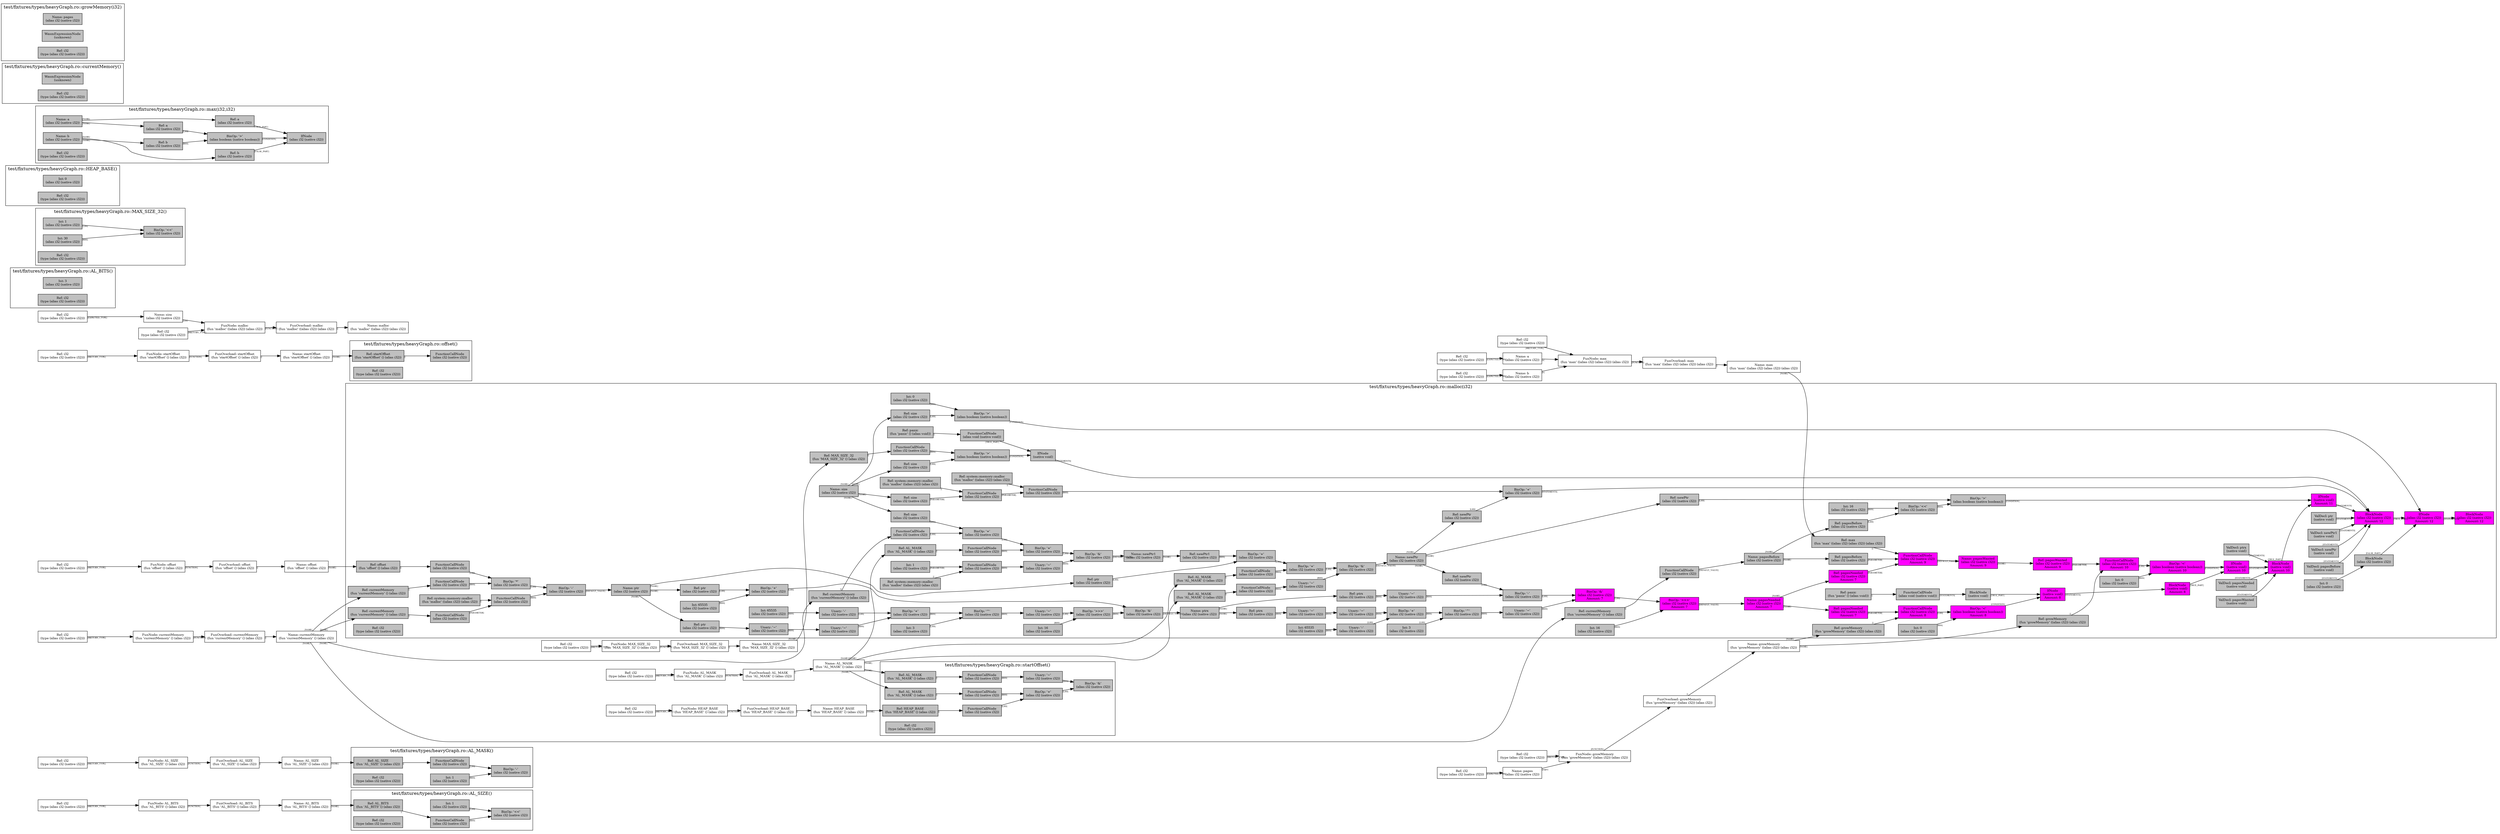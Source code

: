digraph Document {
  node [shape=box,fontsize=10]; rankdir=LR;
  1 [label="FunOverload: AL_BITS\n(fun 'AL_BITS' () (alias i32))", fillcolor=grey];
  2 [label="FunNode: AL_BITS\n(fun 'AL_BITS' () (alias i32))", fillcolor=grey];
  3 [label="Ref: i32\n(type (alias i32 (native i32)))", fillcolor=grey];
  4 [label="Name: AL_BITS\n(fun 'AL_BITS' () (alias i32))", fillcolor=grey];
  5 [label="FunOverload: AL_SIZE\n(fun 'AL_SIZE' () (alias i32))", fillcolor=grey];
  6 [label="FunNode: AL_SIZE\n(fun 'AL_SIZE' () (alias i32))", fillcolor=grey];
  7 [label="Ref: i32\n(type (alias i32 (native i32)))", fillcolor=grey];
  8 [label="Name: AL_SIZE\n(fun 'AL_SIZE' () (alias i32))", fillcolor=grey];
  9 [label="FunOverload: AL_MASK\n(fun 'AL_MASK' () (alias i32))", fillcolor=grey];
  10 [label="FunNode: AL_MASK\n(fun 'AL_MASK' () (alias i32))", fillcolor=grey];
  11 [label="Ref: i32\n(type (alias i32 (native i32)))", fillcolor=grey];
  12 [label="Name: AL_MASK\n(fun 'AL_MASK' () (alias i32))", fillcolor=grey];
  13 [label="FunOverload: MAX_SIZE_32\n(fun 'MAX_SIZE_32' () (alias i32))", fillcolor=grey];
  14 [label="FunNode: MAX_SIZE_32\n(fun 'MAX_SIZE_32' () (alias i32))", fillcolor=grey];
  15 [label="Ref: i32\n(type (alias i32 (native i32)))", fillcolor=grey];
  16 [label="Name: MAX_SIZE_32\n(fun 'MAX_SIZE_32' () (alias i32))", fillcolor=grey];
  17 [label="FunOverload: HEAP_BASE\n(fun 'HEAP_BASE' () (alias i32))", fillcolor=grey];
  18 [label="FunNode: HEAP_BASE\n(fun 'HEAP_BASE' () (alias i32))", fillcolor=grey];
  19 [label="Ref: i32\n(type (alias i32 (native i32)))", fillcolor=grey];
  20 [label="Name: HEAP_BASE\n(fun 'HEAP_BASE' () (alias i32))", fillcolor=grey];
  21 [label="FunOverload: startOffset\n(fun 'startOffset' () (alias i32))", fillcolor=grey];
  22 [label="FunNode: startOffset\n(fun 'startOffset' () (alias i32))", fillcolor=grey];
  23 [label="Ref: i32\n(type (alias i32 (native i32)))", fillcolor=grey];
  24 [label="Name: startOffset\n(fun 'startOffset' () (alias i32))", fillcolor=grey];
  25 [label="FunOverload: offset\n(fun 'offset' () (alias i32))", fillcolor=grey];
  26 [label="FunNode: offset\n(fun 'offset' () (alias i32))", fillcolor=grey];
  27 [label="Ref: i32\n(type (alias i32 (native i32)))", fillcolor=grey];
  28 [label="Name: offset\n(fun 'offset' () (alias i32))", fillcolor=grey];
  29 [label="FunOverload: max\n(fun 'max' ((alias i32) (alias i32)) (alias i32))", fillcolor=grey];
  30 [label="FunNode: max\n(fun 'max' ((alias i32) (alias i32)) (alias i32))", fillcolor=grey];
  31 [label="Ref: i32\n(type (alias i32 (native i32)))", fillcolor=grey];
  32 [label="Name: a\n(alias i32 (native i32))", fillcolor=grey];
  33 [label="Ref: i32\n(type (alias i32 (native i32)))", fillcolor=grey];
  34 [label="Name: b\n(alias i32 (native i32))", fillcolor=grey];
  35 [label="Ref: i32\n(type (alias i32 (native i32)))", fillcolor=grey];
  36 [label="Name: max\n(fun 'max' ((alias i32) (alias i32)) (alias i32))", fillcolor=grey];
  37 [label="FunOverload: currentMemory\n(fun 'currentMemory' () (alias i32))", fillcolor=grey];
  38 [label="FunNode: currentMemory\n(fun 'currentMemory' () (alias i32))", fillcolor=grey];
  39 [label="Ref: i32\n(type (alias i32 (native i32)))", fillcolor=grey];
  40 [label="Name: currentMemory\n(fun 'currentMemory' () (alias i32))", fillcolor=grey];
  41 [label="FunOverload: growMemory\n(fun 'growMemory' ((alias i32)) (alias i32))", fillcolor=grey];
  42 [label="FunNode: growMemory\n(fun 'growMemory' ((alias i32)) (alias i32))", fillcolor=grey];
  43 [label="Ref: i32\n(type (alias i32 (native i32)))", fillcolor=grey];
  44 [label="Name: pages\n(alias i32 (native i32))", fillcolor=grey];
  45 [label="Ref: i32\n(type (alias i32 (native i32)))", fillcolor=grey];
  46 [label="Name: growMemory\n(fun 'growMemory' ((alias i32)) (alias i32))", fillcolor=grey];
  47 [label="FunOverload: malloc\n(fun 'malloc' ((alias i32)) (alias i32))", fillcolor=grey];
  48 [label="FunNode: malloc\n(fun 'malloc' ((alias i32)) (alias i32))", fillcolor=grey];
  49 [label="Ref: i32\n(type (alias i32 (native i32)))", fillcolor=grey];
  50 [label="Name: size\n(alias i32 (native i32))", fillcolor=grey];
  51 [label="Ref: i32\n(type (alias i32 (native i32)))", fillcolor=grey];
  52 [label="Name: malloc\n(fun 'malloc' ((alias i32)) (alias i32))", fillcolor=grey];
  subgraph cluster0 { rankdir=TB;
    node [style=filled, fillcolor=grey];
    53 [label="Int: 3\n(alias i32 (native i32))", fillcolor=grey];
    54 [label="Ref: i32\n(type (alias i32 (native i32)))", fillcolor=grey];
  label="test/fixtures/types/heavyGraph.ro::AL_BITS()";
}
  subgraph cluster1 { rankdir=TB;
    node [style=filled, fillcolor=grey];
    55 [label="BinOp: '<<'\n(alias i32 (native i32))", fillcolor=grey];
    56 [label="Int: 1\n(alias i32 (native i32))", fillcolor=grey];
    57 [label="FunctionCallNode\n(alias i32 (native i32))", fillcolor=grey];
    58 [label="Ref: AL_BITS\n(fun 'AL_BITS' () (alias i32))", fillcolor=grey];
    59 [label="Ref: i32\n(type (alias i32 (native i32)))", fillcolor=grey];
    56 -> 55[taillabel="[LHS]" fontname="times" fontsize = 7 color="black" ];
    57 -> 55[taillabel="[RHS]" fontname="times" fontsize = 7 color="black" ];
    58 -> 57[taillabel="[]" fontname="times" fontsize = 7 color="black" ];
  label="test/fixtures/types/heavyGraph.ro::AL_SIZE()";
}
  subgraph cluster2 { rankdir=TB;
    node [style=filled, fillcolor=grey];
    60 [label="BinOp: '-'\n(alias i32 (native i32))", fillcolor=grey];
    61 [label="FunctionCallNode\n(alias i32 (native i32))", fillcolor=grey];
    62 [label="Ref: AL_SIZE\n(fun 'AL_SIZE' () (alias i32))", fillcolor=grey];
    63 [label="Int: 1\n(alias i32 (native i32))", fillcolor=grey];
    64 [label="Ref: i32\n(type (alias i32 (native i32)))", fillcolor=grey];
    61 -> 60[taillabel="[LHS]" fontname="times" fontsize = 7 color="black" ];
    62 -> 61[taillabel="[]" fontname="times" fontsize = 7 color="black" ];
    63 -> 60[taillabel="[RHS]" fontname="times" fontsize = 7 color="black" ];
  label="test/fixtures/types/heavyGraph.ro::AL_MASK()";
}
  subgraph cluster3 { rankdir=TB;
    node [style=filled, fillcolor=grey];
    65 [label="BinOp: '<<'\n(alias i32 (native i32))", fillcolor=grey];
    66 [label="Int: 1\n(alias i32 (native i32))", fillcolor=grey];
    67 [label="Int: 30\n(alias i32 (native i32))", fillcolor=grey];
    68 [label="Ref: i32\n(type (alias i32 (native i32)))", fillcolor=grey];
    66 -> 65[taillabel="[LHS]" fontname="times" fontsize = 7 color="black" ];
    67 -> 65[taillabel="[RHS]" fontname="times" fontsize = 7 color="black" ];
  label="test/fixtures/types/heavyGraph.ro::MAX_SIZE_32()";
}
  subgraph cluster4 { rankdir=TB;
    node [style=filled, fillcolor=grey];
    69 [label="Int: 0\n(alias i32 (native i32))", fillcolor=grey];
    70 [label="Ref: i32\n(type (alias i32 (native i32)))", fillcolor=grey];
  label="test/fixtures/types/heavyGraph.ro::HEAP_BASE()";
}
  subgraph cluster5 { rankdir=TB;
    node [style=filled, fillcolor=grey];
    71 [label="BinOp: '&'\n(alias i32 (native i32))", fillcolor=grey];
    72 [label="BinOp: '+'\n(alias i32 (native i32))", fillcolor=grey];
    73 [label="FunctionCallNode\n(alias i32 (native i32))", fillcolor=grey];
    74 [label="Ref: HEAP_BASE\n(fun 'HEAP_BASE' () (alias i32))", fillcolor=grey];
    75 [label="FunctionCallNode\n(alias i32 (native i32))", fillcolor=grey];
    76 [label="Ref: AL_MASK\n(fun 'AL_MASK' () (alias i32))", fillcolor=grey];
    77 [label="Unary: '~'\n(alias i32 (native i32))", fillcolor=grey];
    78 [label="FunctionCallNode\n(alias i32 (native i32))", fillcolor=grey];
    79 [label="Ref: AL_MASK\n(fun 'AL_MASK' () (alias i32))", fillcolor=grey];
    80 [label="Ref: i32\n(type (alias i32 (native i32)))", fillcolor=grey];
    72 -> 71[taillabel="[LHS]" fontname="times" fontsize = 7 color="black" ];
    73 -> 72[taillabel="[LHS]" fontname="times" fontsize = 7 color="black" ];
    74 -> 73[taillabel="[]" fontname="times" fontsize = 7 color="black" ];
    75 -> 72[taillabel="[RHS]" fontname="times" fontsize = 7 color="black" ];
    76 -> 75[taillabel="[]" fontname="times" fontsize = 7 color="black" ];
    77 -> 71[taillabel="[RHS]" fontname="times" fontsize = 7 color="black" ];
    78 -> 77[taillabel="[RHS]" fontname="times" fontsize = 7 color="black" ];
    79 -> 78[taillabel="[]" fontname="times" fontsize = 7 color="black" ];
  label="test/fixtures/types/heavyGraph.ro::startOffset()";
}
  subgraph cluster6 { rankdir=TB;
    node [style=filled, fillcolor=grey];
    81 [label="FunctionCallNode\n(alias i32 (native i32))", fillcolor=grey];
    82 [label="Ref: startOffset\n(fun 'startOffset' () (alias i32))", fillcolor=grey];
    83 [label="Ref: i32\n(type (alias i32 (native i32)))", fillcolor=grey];
    82 -> 81[taillabel="[]" fontname="times" fontsize = 7 color="black" ];
  label="test/fixtures/types/heavyGraph.ro::offset()";
}
  subgraph cluster7 { rankdir=TB;
    node [style=filled, fillcolor=grey];
    84 [label="Name: a\n(alias i32 (native i32))", fillcolor=grey];
    85 [label="Name: b\n(alias i32 (native i32))", fillcolor=grey];
    86 [label="IfNode\n(alias i32 (native i32))", fillcolor=grey];
    87 [label="Ref: a\n(alias i32 (native i32))", fillcolor=grey];
    88 [label="BinOp: '>'\n(alias boolean (native boolean))", fillcolor=grey];
    89 [label="Ref: a\n(alias i32 (native i32))", fillcolor=grey];
    90 [label="Ref: b\n(alias i32 (native i32))", fillcolor=grey];
    91 [label="Ref: b\n(alias i32 (native i32))", fillcolor=grey];
    92 [label="Ref: i32\n(type (alias i32 (native i32)))", fillcolor=grey];
    84 -> 87[taillabel="[NAME]" fontname="times" fontsize = 7 color="black" ];
    84 -> 89[taillabel="[NAME]" fontname="times" fontsize = 7 color="black" ];
    85 -> 90[taillabel="[NAME]" fontname="times" fontsize = 7 color="black" ];
    85 -> 91[taillabel="[NAME]" fontname="times" fontsize = 7 color="black" ];
    87 -> 86[taillabel="[TRUE_PART]" fontname="times" fontsize = 7 color="black" ];
    88 -> 86[taillabel="[CONDITION]" fontname="times" fontsize = 7 color="black" ];
    89 -> 88[taillabel="[LHS]" fontname="times" fontsize = 7 color="black" ];
    90 -> 88[taillabel="[RHS]" fontname="times" fontsize = 7 color="black" ];
    91 -> 86[taillabel="[FALSE_PART]" fontname="times" fontsize = 7 color="black" ];
  label="test/fixtures/types/heavyGraph.ro::max(i32,i32)";
}
  subgraph cluster8 { rankdir=TB;
    node [style=filled, fillcolor=grey];
    93 [label="WasmExpressionNode\n(unknown)", fillcolor=grey];
    94 [label="Ref: i32\n(type (alias i32 (native i32)))", fillcolor=grey];
  label="test/fixtures/types/heavyGraph.ro::currentMemory()";
}
  subgraph cluster9 { rankdir=TB;
    node [style=filled, fillcolor=grey];
    95 [label="Name: pages\n(alias i32 (native i32))", fillcolor=grey];
    96 [label="WasmExpressionNode\n(unknown)", fillcolor=grey];
    97 [label="Ref: i32\n(type (alias i32 (native i32)))", fillcolor=grey];
  label="test/fixtures/types/heavyGraph.ro::growMemory(i32)";
}
  subgraph cluster10 { rankdir=TB;
    node [style=filled, fillcolor=grey];
    98 [label="Name: size\n(alias i32 (native i32))", fillcolor=grey];
    99 [label="BlockNode\n(alias i32 (native i32))
Amount: 12", fillcolor=magenta];
    100 [label="IfNode\n(alias i32 (native i32))
Amount: 12", fillcolor=magenta];
    101 [label="BlockNode\n(alias i32 (native i32))
Amount: 12", fillcolor=magenta];
    102 [label="IfNode\n(native void)", fillcolor=grey];
    103 [label="FunctionCallNode\n(alias void (native void))", fillcolor=grey];
    104 [label="Ref: panic\n(fun 'panic' () (alias void))", fillcolor=grey];
    105 [label="BinOp: '>'\n(alias boolean (native boolean))", fillcolor=grey];
    106 [label="Ref: size\n(alias i32 (native i32))", fillcolor=grey];
    107 [label="FunctionCallNode\n(alias i32 (native i32))", fillcolor=grey];
    108 [label="Ref: MAX_SIZE_32\n(fun 'MAX_SIZE_32' () (alias i32))", fillcolor=grey];
    109 [label="ValDecl: ptr\n(native void)", fillcolor=grey];
    110 [label="Name: ptr\n(alias i32 (native i32))", fillcolor=grey];
    111 [label="BinOp: '-'\n(alias i32 (native i32))", fillcolor=grey];
    112 [label="BinOp: '*'\n(alias i32 (native i32))", fillcolor=grey];
    113 [label="FunctionCallNode\n(alias i32 (native i32))", fillcolor=grey];
    114 [label="Ref: offset\n(fun 'offset' () (alias i32))", fillcolor=grey];
    115 [label="FunctionCallNode\n(alias i32 (native i32))", fillcolor=grey];
    116 [label="Ref: currentMemory\n(fun 'currentMemory' () (alias i32))", fillcolor=grey];
    117 [label="FunctionCallNode\n(alias i32 (native i32))", fillcolor=grey];
    118 [label="Ref: system::memory::malloc\n(fun 'malloc' ((alias i32)) (alias i32))", fillcolor=grey];
    119 [label="FunctionCallNode\n(alias i32 (native i32))", fillcolor=grey];
    120 [label="Ref: currentMemory\n(fun 'currentMemory' () (alias i32))", fillcolor=grey];
    121 [label="ValDecl: newPtr1\n(native void)", fillcolor=grey];
    122 [label="Name: newPtr1\n(alias i32 (native i32))", fillcolor=grey];
    123 [label="BinOp: '&'\n(alias i32 (native i32))", fillcolor=grey];
    124 [label="BinOp: '+'\n(alias i32 (native i32))", fillcolor=grey];
    125 [label="BinOp: '+'\n(alias i32 (native i32))", fillcolor=grey];
    126 [label="FunctionCallNode\n(alias i32 (native i32))", fillcolor=grey];
    127 [label="Ref: currentMemory\n(fun 'currentMemory' () (alias i32))", fillcolor=grey];
    128 [label="Ref: size\n(alias i32 (native i32))", fillcolor=grey];
    129 [label="FunctionCallNode\n(alias i32 (native i32))", fillcolor=grey];
    130 [label="Ref: AL_MASK\n(fun 'AL_MASK' () (alias i32))", fillcolor=grey];
    131 [label="Unary: '~'\n(alias i32 (native i32))", fillcolor=grey];
    132 [label="FunctionCallNode\n(alias i32 (native i32))", fillcolor=grey];
    133 [label="Ref: system::memory::malloc\n(fun 'malloc' ((alias i32)) (alias i32))", fillcolor=grey];
    134 [label="Int: 1\n(alias i32 (native i32))", fillcolor=grey];
    135 [label="ValDecl: newPtr\n(native void)", fillcolor=grey];
    136 [label="Name: newPtr\n(alias i32 (native i32))", fillcolor=grey];
    137 [label="BinOp: '&'\n(alias i32 (native i32))", fillcolor=grey];
    138 [label="BinOp: '+'\n(alias i32 (native i32))", fillcolor=grey];
    139 [label="BinOp: '+'\n(alias i32 (native i32))", fillcolor=grey];
    140 [label="Ref: ptr\n(alias i32 (native i32))", fillcolor=grey];
    141 [label="Ref: newPtr1\n(alias i32 (native i32))", fillcolor=grey];
    142 [label="FunctionCallNode\n(alias i32 (native i32))", fillcolor=grey];
    143 [label="Ref: AL_MASK\n(fun 'AL_MASK' () (alias i32))", fillcolor=grey];
    144 [label="Unary: '~'\n(alias i32 (native i32))", fillcolor=grey];
    145 [label="FunctionCallNode\n(alias i32 (native i32))", fillcolor=grey];
    146 [label="Ref: AL_MASK\n(fun 'AL_MASK' () (alias i32))", fillcolor=grey];
    147 [label="ValDecl: pagesBefore\n(native void)", fillcolor=grey];
    148 [label="Name: pagesBefore\n(alias i32 (native i32))", fillcolor=grey];
    149 [label="FunctionCallNode\n(alias i32 (native i32))", fillcolor=grey];
    150 [label="Ref: currentMemory\n(fun 'currentMemory' () (alias i32))", fillcolor=grey];
    151 [label="IfNode\n(native void)
Amount: 11", fillcolor=magenta];
    152 [label="BlockNode\n(native void)
Amount: 10", fillcolor=magenta];
    153 [label="ValDecl: ptrx\n(native void)", fillcolor=grey];
    154 [label="Name: ptrx\n(alias i32 (native i32))", fillcolor=grey];
    155 [label="BinOp: '&'\n(alias i32 (native i32))", fillcolor=grey];
    156 [label="BinOp: '+'\n(alias i32 (native i32))", fillcolor=grey];
    157 [label="Ref: ptr\n(alias i32 (native i32))", fillcolor=grey];
    158 [label="Int: 65535\n(alias i32 (native i32))", fillcolor=grey];
    159 [label="BinOp: '>>>'\n(alias i32 (native i32))", fillcolor=grey];
    160 [label="Unary: '~'\n(alias i32 (native i32))", fillcolor=grey];
    161 [label="BinOp: '^'\n(alias i32 (native i32))", fillcolor=grey];
    162 [label="Int: 3\n(alias i32 (native i32))", fillcolor=grey];
    163 [label="BinOp: '+'\n(alias i32 (native i32))", fillcolor=grey];
    164 [label="Unary: '-'\n(alias i32 (native i32))", fillcolor=grey];
    165 [label="Int: 65535\n(alias i32 (native i32))", fillcolor=grey];
    166 [label="Unary: '~'\n(alias i32 (native i32))", fillcolor=grey];
    167 [label="Unary: '~'\n(alias i32 (native i32))", fillcolor=grey];
    168 [label="Ref: ptr\n(alias i32 (native i32))", fillcolor=grey];
    169 [label="Int: 16\n(alias i32 (native i32))", fillcolor=grey];
    170 [label="ValDecl: pagesNeeded\n(native void)", fillcolor=grey];
    171 [label="Name: pagesNeeded\n(alias i32 (native i32))
Amount: 7", fillcolor=magenta];
    172 [label="BinOp: '>>>'\n(alias i32 (native i32))
Amount: 7", fillcolor=magenta];
    173 [label="BinOp: '&'\n(alias i32 (native i32))
Amount: 7", fillcolor=magenta];
    174 [label="BinOp: '-'\n(alias i32 (native i32))", fillcolor=grey];
    175 [label="Ref: newPtr\n(alias i32 (native i32))", fillcolor=grey];
    176 [label="Unary: '~'\n(alias i32 (native i32))", fillcolor=grey];
    177 [label="Ref: ptrx\n(alias i32 (native i32))", fillcolor=grey];
    178 [label="Unary: '~'\n(alias i32 (native i32))", fillcolor=grey];
    179 [label="BinOp: '^'\n(alias i32 (native i32))", fillcolor=grey];
    180 [label="Int: 3\n(alias i32 (native i32))", fillcolor=grey];
    181 [label="BinOp: '+'\n(alias i32 (native i32))", fillcolor=grey];
    182 [label="Unary: '-'\n(alias i32 (native i32))", fillcolor=grey];
    183 [label="Int: 65535\n(alias i32 (native i32))", fillcolor=grey];
    184 [label="Unary: '~'\n(alias i32 (native i32))", fillcolor=grey];
    185 [label="Unary: '~'\n(alias i32 (native i32))", fillcolor=grey];
    186 [label="Ref: ptrx\n(alias i32 (native i32))", fillcolor=grey];
    187 [label="Int: 16\n(alias i32 (native i32))", fillcolor=grey];
    188 [label="ValDecl: pagesWanted\n(native void)", fillcolor=grey];
    189 [label="Name: pagesWanted\n(alias i32 (native i32))
Amount: 9", fillcolor=magenta];
    190 [label="FunctionCallNode\n(alias i32 (native i32))
Amount: 9", fillcolor=magenta];
    191 [label="Ref: max\n(fun 'max' ((alias i32) (alias i32)) (alias i32))", fillcolor=grey];
    192 [label="Ref: pagesBefore\n(alias i32 (native i32))", fillcolor=grey];
    193 [label="Ref: pagesNeeded\n(alias i32 (native i32))
Amount: 7", fillcolor=magenta];
    194 [label="IfNode\n(native void)
Amount: 10", fillcolor=magenta];
    195 [label="BlockNode\n(native void)
Amount: 8", fillcolor=magenta];
    196 [label="IfNode\n(native void)
Amount: 8", fillcolor=magenta];
    197 [label="BlockNode\n(native void)", fillcolor=grey];
    198 [label="FunctionCallNode\n(alias void (native void))", fillcolor=grey];
    199 [label="Ref: panic\n(fun 'panic' () (alias void))", fillcolor=grey];
    200 [label="BinOp: '<'\n(alias boolean (native boolean))
Amount: 8", fillcolor=magenta];
    201 [label="FunctionCallNode\n(alias i32 (native i32))
Amount: 8", fillcolor=magenta];
    202 [label="Ref: growMemory\n(fun 'growMemory' ((alias i32)) (alias i32))", fillcolor=grey];
    203 [label="Ref: pagesNeeded\n(alias i32 (native i32))
Amount: 7", fillcolor=magenta];
    204 [label="Int: 0\n(alias i32 (native i32))", fillcolor=grey];
    205 [label="BinOp: '<'\n(alias boolean (native boolean))
Amount: 10", fillcolor=magenta];
    206 [label="FunctionCallNode\n(alias i32 (native i32))
Amount: 10", fillcolor=magenta];
    207 [label="Ref: growMemory\n(fun 'growMemory' ((alias i32)) (alias i32))", fillcolor=grey];
    208 [label="Ref: pagesWanted\n(alias i32 (native i32))
Amount: 9", fillcolor=magenta];
    209 [label="Int: 0\n(alias i32 (native i32))", fillcolor=grey];
    210 [label="BinOp: '>'\n(alias boolean (native boolean))", fillcolor=grey];
    211 [label="Ref: newPtr\n(alias i32 (native i32))", fillcolor=grey];
    212 [label="BinOp: '<<'\n(alias i32 (native i32))", fillcolor=grey];
    213 [label="Ref: pagesBefore\n(alias i32 (native i32))", fillcolor=grey];
    214 [label="Int: 16\n(alias i32 (native i32))", fillcolor=grey];
    215 [label="BinOp: '+'\n(alias i32 (native i32))", fillcolor=grey];
    216 [label="Ref: newPtr\n(alias i32 (native i32))", fillcolor=grey];
    217 [label="FunctionCallNode\n(alias i32 (native i32))", fillcolor=grey];
    218 [label="Ref: system::memory::malloc\n(fun 'malloc' ((alias i32)) (alias i32))", fillcolor=grey];
    219 [label="FunctionCallNode\n(alias i32 (native i32))", fillcolor=grey];
    220 [label="Ref: system::memory::malloc\n(fun 'malloc' ((alias i32)) (alias i32))", fillcolor=grey];
    221 [label="Ref: size\n(alias i32 (native i32))", fillcolor=grey];
    222 [label="BinOp: '>'\n(alias boolean (native boolean))", fillcolor=grey];
    223 [label="Ref: size\n(alias i32 (native i32))", fillcolor=grey];
    224 [label="Int: 0\n(alias i32 (native i32))", fillcolor=grey];
    225 [label="BlockNode\n(alias i32 (native i32))", fillcolor=grey];
    226 [label="Int: 0\n(alias i32 (native i32))", fillcolor=grey];
    227 [label="Ref: i32\n(type (alias i32 (native i32)))", fillcolor=grey];
    98 -> 106[taillabel="[NAME]" fontname="times" fontsize = 7 color="black" ];
    98 -> 128[taillabel="[NAME]" fontname="times" fontsize = 7 color="black" ];
    98 -> 221[taillabel="[NAME]" fontname="times" fontsize = 7 color="black" ];
    98 -> 223[taillabel="[NAME]" fontname="times" fontsize = 7 color="black" ];
    100 -> 99[taillabel="[STATEMENTS]" fontname="times" fontsize = 7 color="black" ];
    101 -> 100[taillabel="[TRUE_PART]" fontname="times" fontsize = 7 color="black" ];
    102 -> 101[taillabel="[STATEMENTS]" fontname="times" fontsize = 7 color="black" ];
    103 -> 102[taillabel="[TRUE_PART]" fontname="times" fontsize = 7 color="black" ];
    104 -> 103[taillabel="[]" fontname="times" fontsize = 7 color="black" ];
    105 -> 102[taillabel="[CONDITION]" fontname="times" fontsize = 7 color="black" ];
    106 -> 105[taillabel="[LHS]" fontname="times" fontsize = 7 color="black" ];
    107 -> 105[taillabel="[RHS]" fontname="times" fontsize = 7 color="black" ];
    108 -> 107[taillabel="[]" fontname="times" fontsize = 7 color="black" ];
    109 -> 101[taillabel="[STATEMENTS]" fontname="times" fontsize = 7 color="black" ];
    110 -> 140[taillabel="[NAME]" fontname="times" fontsize = 7 color="black" ];
    110 -> 157[taillabel="[NAME]" fontname="times" fontsize = 7 color="black" ];
    110 -> 168[taillabel="[NAME]" fontname="times" fontsize = 7 color="black" ];
    111 -> 110[taillabel="[DEFAULT_VALUE]" fontname="times" fontsize = 7 color="black" ];
    112 -> 111[taillabel="[LHS]" fontname="times" fontsize = 7 color="black" ];
    113 -> 112[taillabel="[LHS]" fontname="times" fontsize = 7 color="black" ];
    114 -> 113[taillabel="[]" fontname="times" fontsize = 7 color="black" ];
    115 -> 112[taillabel="[RHS]" fontname="times" fontsize = 7 color="black" ];
    116 -> 115[taillabel="[]" fontname="times" fontsize = 7 color="black" ];
    117 -> 111[taillabel="[RHS]" fontname="times" fontsize = 7 color="black" ];
    118 -> 117[taillabel="[]" fontname="times" fontsize = 7 color="black" ];
    119 -> 117[taillabel="[PARAMETER]" fontname="times" fontsize = 7 color="black" ];
    120 -> 119[taillabel="[]" fontname="times" fontsize = 7 color="black" ];
    121 -> 101[taillabel="[STATEMENTS]" fontname="times" fontsize = 7 color="black" ];
    122 -> 141[taillabel="[NAME]" fontname="times" fontsize = 7 color="black" ];
    123 -> 122[taillabel="[DEFAULT_VALUE]" fontname="times" fontsize = 7 color="black" ];
    124 -> 123[taillabel="[LHS]" fontname="times" fontsize = 7 color="black" ];
    125 -> 124[taillabel="[LHS]" fontname="times" fontsize = 7 color="black" ];
    126 -> 125[taillabel="[LHS]" fontname="times" fontsize = 7 color="black" ];
    127 -> 126[taillabel="[]" fontname="times" fontsize = 7 color="black" ];
    128 -> 125[taillabel="[RHS]" fontname="times" fontsize = 7 color="black" ];
    129 -> 124[taillabel="[RHS]" fontname="times" fontsize = 7 color="black" ];
    130 -> 129[taillabel="[]" fontname="times" fontsize = 7 color="black" ];
    131 -> 123[taillabel="[RHS]" fontname="times" fontsize = 7 color="black" ];
    132 -> 131[taillabel="[RHS]" fontname="times" fontsize = 7 color="black" ];
    133 -> 132[taillabel="[]" fontname="times" fontsize = 7 color="black" ];
    134 -> 132[taillabel="[PARAMETER]" fontname="times" fontsize = 7 color="black" ];
    135 -> 101[taillabel="[STATEMENTS]" fontname="times" fontsize = 7 color="black" ];
    136 -> 175[taillabel="[NAME]" fontname="times" fontsize = 7 color="black" ];
    136 -> 211[taillabel="[NAME]" fontname="times" fontsize = 7 color="black" ];
    136 -> 216[taillabel="[NAME]" fontname="times" fontsize = 7 color="black" ];
    137 -> 136[taillabel="[DEFAULT_VALUE]" fontname="times" fontsize = 7 color="black" ];
    138 -> 137[taillabel="[LHS]" fontname="times" fontsize = 7 color="black" ];
    139 -> 138[taillabel="[LHS]" fontname="times" fontsize = 7 color="black" ];
    140 -> 139[taillabel="[LHS]" fontname="times" fontsize = 7 color="black" ];
    141 -> 139[taillabel="[RHS]" fontname="times" fontsize = 7 color="black" ];
    142 -> 138[taillabel="[RHS]" fontname="times" fontsize = 7 color="black" ];
    143 -> 142[taillabel="[]" fontname="times" fontsize = 7 color="black" ];
    144 -> 137[taillabel="[RHS]" fontname="times" fontsize = 7 color="black" ];
    145 -> 144[taillabel="[RHS]" fontname="times" fontsize = 7 color="black" ];
    146 -> 145[taillabel="[]" fontname="times" fontsize = 7 color="black" ];
    147 -> 101[taillabel="[STATEMENTS]" fontname="times" fontsize = 7 color="black" ];
    148 -> 192[taillabel="[NAME]" fontname="times" fontsize = 7 color="black" ];
    148 -> 213[taillabel="[NAME]" fontname="times" fontsize = 7 color="black" ];
    149 -> 148[taillabel="[DEFAULT_VALUE]" fontname="times" fontsize = 7 color="black" ];
    150 -> 149[taillabel="[]" fontname="times" fontsize = 7 color="black" ];
    151 -> 101[taillabel="[STATEMENTS]" fontname="times" fontsize = 7 color="black" ];
    152 -> 151[taillabel="[TRUE_PART]" fontname="times" fontsize = 7 color="black" ];
    153 -> 152[taillabel="[STATEMENTS]" fontname="times" fontsize = 7 color="black" ];
    154 -> 177[taillabel="[NAME]" fontname="times" fontsize = 7 color="black" ];
    154 -> 186[taillabel="[NAME]" fontname="times" fontsize = 7 color="black" ];
    155 -> 154[taillabel="[DEFAULT_VALUE]" fontname="times" fontsize = 7 color="black" ];
    156 -> 155[taillabel="[LHS]" fontname="times" fontsize = 7 color="black" ];
    157 -> 156[taillabel="[LHS]" fontname="times" fontsize = 7 color="black" ];
    158 -> 156[taillabel="[RHS]" fontname="times" fontsize = 7 color="black" ];
    159 -> 155[taillabel="[RHS]" fontname="times" fontsize = 7 color="black" ];
    160 -> 159[taillabel="[LHS]" fontname="times" fontsize = 7 color="black" ];
    161 -> 160[taillabel="[RHS]" fontname="times" fontsize = 7 color="black" ];
    162 -> 161[taillabel="[LHS]" fontname="times" fontsize = 7 color="black" ];
    163 -> 161[taillabel="[RHS]" fontname="times" fontsize = 7 color="black" ];
    164 -> 163[taillabel="[LHS]" fontname="times" fontsize = 7 color="black" ];
    165 -> 164[taillabel="[RHS]" fontname="times" fontsize = 7 color="black" ];
    166 -> 163[taillabel="[RHS]" fontname="times" fontsize = 7 color="black" ];
    167 -> 166[taillabel="[RHS]" fontname="times" fontsize = 7 color="black" ];
    168 -> 167[taillabel="[RHS]" fontname="times" fontsize = 7 color="black" ];
    169 -> 159[taillabel="[RHS]" fontname="times" fontsize = 7 color="black" ];
    170 -> 152[taillabel="[STATEMENTS]" fontname="times" fontsize = 7 color="black" ];
    171 -> 193[taillabel="[NAME]" fontname="times" fontsize = 7 color="black" ];
    171 -> 203[taillabel="[NAME]" fontname="times" fontsize = 7 color="black" ];
    172 -> 171[taillabel="[DEFAULT_VALUE]" fontname="times" fontsize = 7 color="black" ];
    173 -> 172[taillabel="[LHS]" fontname="times" fontsize = 7 color="black" ];
    174 -> 173[taillabel="[LHS]" fontname="times" fontsize = 7 color="black" ];
    175 -> 174[taillabel="[LHS]" fontname="times" fontsize = 7 color="black" ];
    176 -> 174[taillabel="[RHS]" fontname="times" fontsize = 7 color="black" ];
    177 -> 176[taillabel="[RHS]" fontname="times" fontsize = 7 color="black" ];
    178 -> 173[taillabel="[RHS]" fontname="times" fontsize = 7 color="black" ];
    179 -> 178[taillabel="[RHS]" fontname="times" fontsize = 7 color="black" ];
    180 -> 179[taillabel="[LHS]" fontname="times" fontsize = 7 color="black" ];
    181 -> 179[taillabel="[RHS]" fontname="times" fontsize = 7 color="black" ];
    182 -> 181[taillabel="[LHS]" fontname="times" fontsize = 7 color="black" ];
    183 -> 182[taillabel="[RHS]" fontname="times" fontsize = 7 color="black" ];
    184 -> 181[taillabel="[RHS]" fontname="times" fontsize = 7 color="black" ];
    185 -> 184[taillabel="[RHS]" fontname="times" fontsize = 7 color="black" ];
    186 -> 185[taillabel="[RHS]" fontname="times" fontsize = 7 color="black" ];
    187 -> 172[taillabel="[RHS]" fontname="times" fontsize = 7 color="black" ];
    188 -> 152[taillabel="[STATEMENTS]" fontname="times" fontsize = 7 color="black" ];
    189 -> 208[taillabel="[NAME]" fontname="times" fontsize = 7 color="black" ];
    190 -> 189[taillabel="[DEFAULT_VALUE]" fontname="times" fontsize = 7 color="black" ];
    191 -> 190[taillabel="[]" fontname="times" fontsize = 7 color="black" ];
    192 -> 190[taillabel="[PARAMETER]" fontname="times" fontsize = 7 color="black" ];
    193 -> 190[taillabel="[PARAMETER]" fontname="times" fontsize = 7 color="black" ];
    194 -> 152[taillabel="[STATEMENTS]" fontname="times" fontsize = 7 color="black" ];
    195 -> 194[taillabel="[TRUE_PART]" fontname="times" fontsize = 7 color="black" ];
    196 -> 195[taillabel="[STATEMENTS]" fontname="times" fontsize = 7 color="black" ];
    197 -> 196[taillabel="[TRUE_PART]" fontname="times" fontsize = 7 color="black" ];
    198 -> 197[taillabel="[STATEMENTS]" fontname="times" fontsize = 7 color="black" ];
    199 -> 198[taillabel="[]" fontname="times" fontsize = 7 color="black" ];
    200 -> 196[taillabel="[CONDITION]" fontname="times" fontsize = 7 color="black" ];
    201 -> 200[taillabel="[LHS]" fontname="times" fontsize = 7 color="black" ];
    202 -> 201[taillabel="[]" fontname="times" fontsize = 7 color="black" ];
    203 -> 201[taillabel="[PARAMETER]" fontname="times" fontsize = 7 color="black" ];
    204 -> 200[taillabel="[RHS]" fontname="times" fontsize = 7 color="black" ];
    205 -> 194[taillabel="[CONDITION]" fontname="times" fontsize = 7 color="black" ];
    206 -> 205[taillabel="[LHS]" fontname="times" fontsize = 7 color="black" ];
    207 -> 206[taillabel="[]" fontname="times" fontsize = 7 color="black" ];
    208 -> 206[taillabel="[PARAMETER]" fontname="times" fontsize = 7 color="black" ];
    209 -> 205[taillabel="[RHS]" fontname="times" fontsize = 7 color="black" ];
    210 -> 151[taillabel="[CONDITION]" fontname="times" fontsize = 7 color="black" ];
    211 -> 210[taillabel="[LHS]" fontname="times" fontsize = 7 color="black" ];
    212 -> 210[taillabel="[RHS]" fontname="times" fontsize = 7 color="black" ];
    213 -> 212[taillabel="[LHS]" fontname="times" fontsize = 7 color="black" ];
    214 -> 212[taillabel="[RHS]" fontname="times" fontsize = 7 color="black" ];
    215 -> 101[taillabel="[STATEMENTS]" fontname="times" fontsize = 7 color="black" ];
    216 -> 215[taillabel="[LHS]" fontname="times" fontsize = 7 color="black" ];
    217 -> 215[taillabel="[RHS]" fontname="times" fontsize = 7 color="black" ];
    218 -> 217[taillabel="[]" fontname="times" fontsize = 7 color="black" ];
    219 -> 217[taillabel="[PARAMETER]" fontname="times" fontsize = 7 color="black" ];
    220 -> 219[taillabel="[]" fontname="times" fontsize = 7 color="black" ];
    221 -> 219[taillabel="[PARAMETER]" fontname="times" fontsize = 7 color="black" ];
    222 -> 100[taillabel="[CONDITION]" fontname="times" fontsize = 7 color="black" ];
    223 -> 222[taillabel="[LHS]" fontname="times" fontsize = 7 color="black" ];
    224 -> 222[taillabel="[RHS]" fontname="times" fontsize = 7 color="black" ];
    225 -> 100[taillabel="[FALSE_PART]" fontname="times" fontsize = 7 color="black" ];
    226 -> 225[taillabel="[STATEMENTS]" fontname="times" fontsize = 7 color="black" ];
  label="test/fixtures/types/heavyGraph.ro::malloc(i32)";
}
  1 -> 4[taillabel="[]" fontname="times" fontsize = 7 color="black" ];
  2 -> 1[taillabel="[FUNCTION]" fontname="times" fontsize = 7 color="black" ];
  3 -> 2[taillabel="[#RETURN_TYPE]" fontname="times" fontsize = 7 color="black" ];
  4 -> 58[taillabel="[NAME]" fontname="times" fontsize = 7 color="black" ];
  5 -> 8[taillabel="[]" fontname="times" fontsize = 7 color="black" ];
  6 -> 5[taillabel="[FUNCTION]" fontname="times" fontsize = 7 color="black" ];
  7 -> 6[taillabel="[#RETURN_TYPE]" fontname="times" fontsize = 7 color="black" ];
  8 -> 62[taillabel="[NAME]" fontname="times" fontsize = 7 color="black" ];
  9 -> 12[taillabel="[]" fontname="times" fontsize = 7 color="black" ];
  10 -> 9[taillabel="[FUNCTION]" fontname="times" fontsize = 7 color="black" ];
  11 -> 10[taillabel="[#RETURN_TYPE]" fontname="times" fontsize = 7 color="black" ];
  12 -> 76[taillabel="[NAME]" fontname="times" fontsize = 7 color="black" ];
  12 -> 79[taillabel="[NAME]" fontname="times" fontsize = 7 color="black" ];
  12 -> 130[taillabel="[NAME]" fontname="times" fontsize = 7 color="black" ];
  12 -> 143[taillabel="[NAME]" fontname="times" fontsize = 7 color="black" ];
  12 -> 146[taillabel="[NAME]" fontname="times" fontsize = 7 color="black" ];
  13 -> 16[taillabel="[]" fontname="times" fontsize = 7 color="black" ];
  14 -> 13[taillabel="[FUNCTION]" fontname="times" fontsize = 7 color="black" ];
  15 -> 14[taillabel="[#RETURN_TYPE]" fontname="times" fontsize = 7 color="black" ];
  16 -> 108[taillabel="[NAME]" fontname="times" fontsize = 7 color="black" ];
  17 -> 20[taillabel="[]" fontname="times" fontsize = 7 color="black" ];
  18 -> 17[taillabel="[FUNCTION]" fontname="times" fontsize = 7 color="black" ];
  19 -> 18[taillabel="[#RETURN_TYPE]" fontname="times" fontsize = 7 color="black" ];
  20 -> 74[taillabel="[NAME]" fontname="times" fontsize = 7 color="black" ];
  21 -> 24[taillabel="[]" fontname="times" fontsize = 7 color="black" ];
  22 -> 21[taillabel="[FUNCTION]" fontname="times" fontsize = 7 color="black" ];
  23 -> 22[taillabel="[#RETURN_TYPE]" fontname="times" fontsize = 7 color="black" ];
  24 -> 82[taillabel="[NAME]" fontname="times" fontsize = 7 color="black" ];
  25 -> 28[taillabel="[]" fontname="times" fontsize = 7 color="black" ];
  26 -> 25[taillabel="[FUNCTION]" fontname="times" fontsize = 7 color="black" ];
  27 -> 26[taillabel="[#RETURN_TYPE]" fontname="times" fontsize = 7 color="black" ];
  28 -> 114[taillabel="[NAME]" fontname="times" fontsize = 7 color="black" ];
  29 -> 36[taillabel="[]" fontname="times" fontsize = 7 color="black" ];
  30 -> 29[taillabel="[FUNCTION]" fontname="times" fontsize = 7 color="black" ];
  31 -> 32[taillabel="[EXPECTED_TYPE]" fontname="times" fontsize = 7 color="black" ];
  32 -> 30[taillabel="[a]" fontname="times" fontsize = 7 color="black" ];
  33 -> 34[taillabel="[EXPECTED_TYPE]" fontname="times" fontsize = 7 color="black" ];
  34 -> 30[taillabel="[b]" fontname="times" fontsize = 7 color="black" ];
  35 -> 30[taillabel="[#RETURN_TYPE]" fontname="times" fontsize = 7 color="black" ];
  36 -> 191[taillabel="[NAME]" fontname="times" fontsize = 7 color="black" ];
  37 -> 40[taillabel="[]" fontname="times" fontsize = 7 color="black" ];
  38 -> 37[taillabel="[FUNCTION]" fontname="times" fontsize = 7 color="black" ];
  39 -> 38[taillabel="[#RETURN_TYPE]" fontname="times" fontsize = 7 color="black" ];
  40 -> 116[taillabel="[NAME]" fontname="times" fontsize = 7 color="black" ];
  40 -> 120[taillabel="[NAME]" fontname="times" fontsize = 7 color="black" ];
  40 -> 127[taillabel="[NAME]" fontname="times" fontsize = 7 color="black" ];
  40 -> 150[taillabel="[NAME]" fontname="times" fontsize = 7 color="black" ];
  41 -> 46[taillabel="[]" fontname="times" fontsize = 7 color="black" ];
  42 -> 41[taillabel="[FUNCTION]" fontname="times" fontsize = 7 color="black" ];
  43 -> 44[taillabel="[EXPECTED_TYPE]" fontname="times" fontsize = 7 color="black" ];
  44 -> 42[taillabel="[pages]" fontname="times" fontsize = 7 color="black" ];
  45 -> 42[taillabel="[#RETURN_TYPE]" fontname="times" fontsize = 7 color="black" ];
  46 -> 202[taillabel="[NAME]" fontname="times" fontsize = 7 color="black" ];
  46 -> 207[taillabel="[NAME]" fontname="times" fontsize = 7 color="black" ];
  47 -> 52[taillabel="[]" fontname="times" fontsize = 7 color="black" ];
  48 -> 47[taillabel="[FUNCTION]" fontname="times" fontsize = 7 color="black" ];
  49 -> 50[taillabel="[EXPECTED_TYPE]" fontname="times" fontsize = 7 color="black" ];
  50 -> 48[taillabel="[size]" fontname="times" fontsize = 7 color="black" ];
  51 -> 48[taillabel="[#RETURN_TYPE]" fontname="times" fontsize = 7 color="black" ];
  label="";
}
